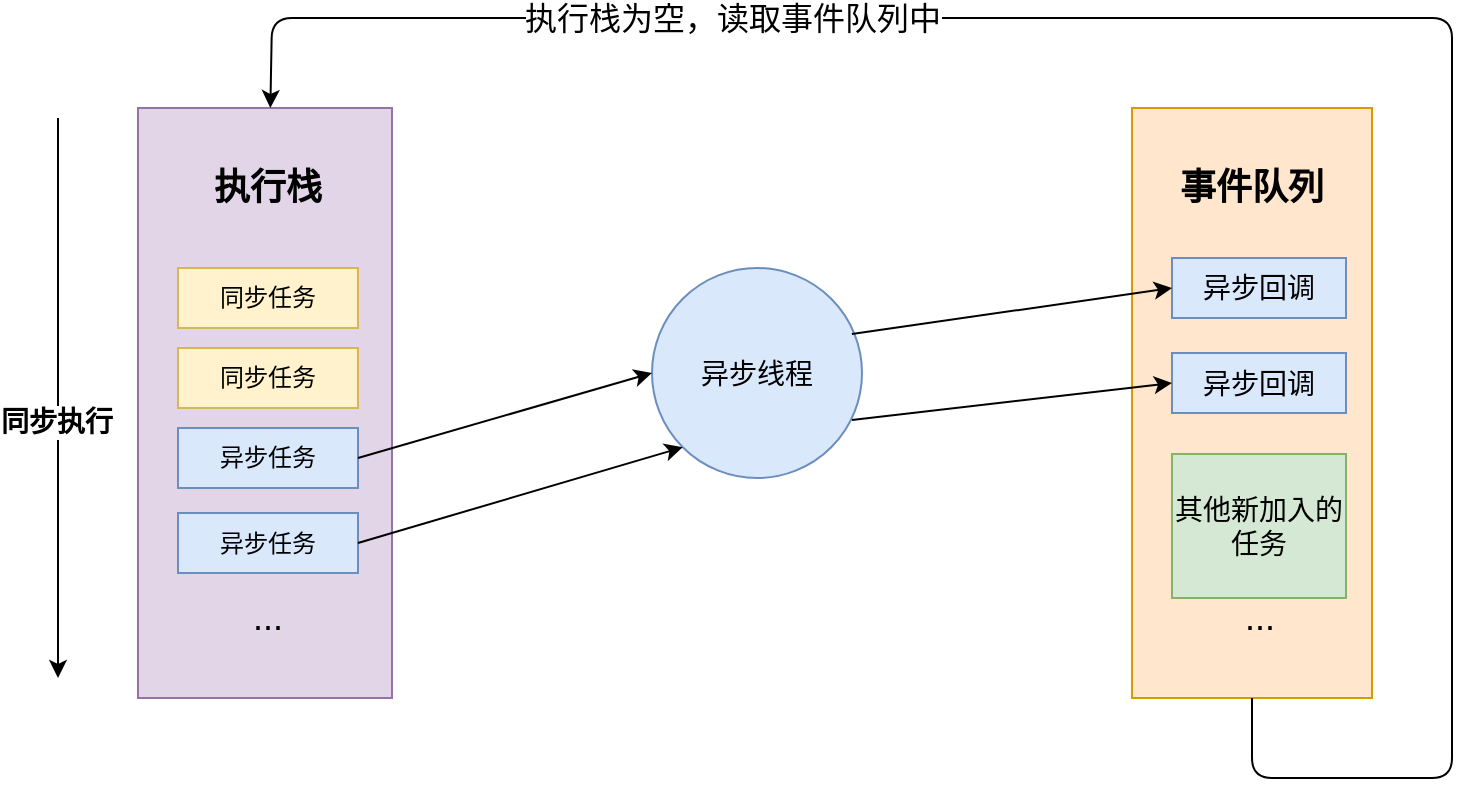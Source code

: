 <mxfile pages="1" version="11.2.1" type="device"><diagram id="DnlR_yob3x4fjvTZKB-g" name="第 1 页"><mxGraphModel dx="1352" dy="755" grid="1" gridSize="10" guides="1" tooltips="1" connect="1" arrows="1" fold="1" page="1" pageScale="1" pageWidth="827" pageHeight="1169" math="0" shadow="0"><root><mxCell id="0"/><mxCell id="1" parent="0"/><mxCell id="ZEd9XW1lwzDVHWGnnX-e-1" value="" style="rounded=0;whiteSpace=wrap;html=1;fillColor=#e1d5e7;strokeColor=#9673a6;" vertex="1" parent="1"><mxGeometry x="113" y="235" width="127" height="295" as="geometry"/></mxCell><mxCell id="ZEd9XW1lwzDVHWGnnX-e-3" value="同步任务" style="rounded=0;whiteSpace=wrap;html=1;fillColor=#fff2cc;strokeColor=#d6b656;" vertex="1" parent="1"><mxGeometry x="133" y="315" width="90" height="30" as="geometry"/></mxCell><mxCell id="ZEd9XW1lwzDVHWGnnX-e-5" value="" style="endArrow=classic;html=1;" edge="1" parent="1"><mxGeometry width="50" height="50" relative="1" as="geometry"><mxPoint x="73" y="240" as="sourcePoint"/><mxPoint x="73" y="520" as="targetPoint"/></mxGeometry></mxCell><mxCell id="ZEd9XW1lwzDVHWGnnX-e-6" value="同步执行" style="text;html=1;resizable=0;points=[];align=center;verticalAlign=middle;labelBackgroundColor=#ffffff;labelPosition=center;verticalLabelPosition=middle;fontStyle=1;fontSize=14;" vertex="1" connectable="0" parent="ZEd9XW1lwzDVHWGnnX-e-5"><mxGeometry x="0.086" y="-1" relative="1" as="geometry"><mxPoint as="offset"/></mxGeometry></mxCell><mxCell id="ZEd9XW1lwzDVHWGnnX-e-7" value="执行栈" style="text;html=1;strokeColor=none;fillColor=none;align=center;verticalAlign=middle;whiteSpace=wrap;rounded=0;fontSize=18;fontStyle=1" vertex="1" parent="1"><mxGeometry x="133" y="260" width="90" height="30" as="geometry"/></mxCell><mxCell id="ZEd9XW1lwzDVHWGnnX-e-8" value="异步线程" style="ellipse;whiteSpace=wrap;html=1;aspect=fixed;fontSize=14;fillColor=#dae8fc;strokeColor=#6c8ebf;" vertex="1" parent="1"><mxGeometry x="370" y="315" width="105" height="105" as="geometry"/></mxCell><mxCell id="ZEd9XW1lwzDVHWGnnX-e-9" value="..." style="text;html=1;strokeColor=none;fillColor=none;align=center;verticalAlign=middle;whiteSpace=wrap;rounded=0;fontSize=18;" vertex="1" parent="1"><mxGeometry x="158" y="480" width="40" height="20" as="geometry"/></mxCell><mxCell id="ZEd9XW1lwzDVHWGnnX-e-14" value="" style="rounded=0;whiteSpace=wrap;html=1;fontSize=14;fillColor=#ffe6cc;strokeColor=#d79b00;" vertex="1" parent="1"><mxGeometry x="610" y="235" width="120" height="295" as="geometry"/></mxCell><mxCell id="ZEd9XW1lwzDVHWGnnX-e-15" value="事件队列" style="text;html=1;strokeColor=none;fillColor=none;align=center;verticalAlign=middle;whiteSpace=wrap;rounded=0;fontSize=18;fontStyle=1" vertex="1" parent="1"><mxGeometry x="625" y="260" width="90" height="30" as="geometry"/></mxCell><mxCell id="ZEd9XW1lwzDVHWGnnX-e-16" value="异步回调" style="rounded=0;whiteSpace=wrap;html=1;fontSize=14;fillColor=#dae8fc;strokeColor=#6c8ebf;" vertex="1" parent="1"><mxGeometry x="630" y="310" width="87" height="30" as="geometry"/></mxCell><mxCell id="ZEd9XW1lwzDVHWGnnX-e-18" value="..." style="text;html=1;strokeColor=none;fillColor=none;align=center;verticalAlign=middle;whiteSpace=wrap;rounded=0;fontSize=18;" vertex="1" parent="1"><mxGeometry x="653.5" y="480" width="40" height="20" as="geometry"/></mxCell><mxCell id="ZEd9XW1lwzDVHWGnnX-e-27" value="同步任务" style="rounded=0;whiteSpace=wrap;html=1;fillColor=#fff2cc;strokeColor=#d6b656;" vertex="1" parent="1"><mxGeometry x="133" y="355" width="90" height="30" as="geometry"/></mxCell><mxCell id="ZEd9XW1lwzDVHWGnnX-e-28" value="异步任务" style="rounded=0;whiteSpace=wrap;html=1;fillColor=#dae8fc;strokeColor=#6c8ebf;" vertex="1" parent="1"><mxGeometry x="133" y="395" width="90" height="30" as="geometry"/></mxCell><mxCell id="ZEd9XW1lwzDVHWGnnX-e-29" value="异步任务" style="rounded=0;whiteSpace=wrap;html=1;fillColor=#dae8fc;strokeColor=#6c8ebf;" vertex="1" parent="1"><mxGeometry x="133" y="437.5" width="90" height="30" as="geometry"/></mxCell><mxCell id="ZEd9XW1lwzDVHWGnnX-e-30" value="异步回调" style="rounded=0;whiteSpace=wrap;html=1;fontSize=14;fillColor=#dae8fc;strokeColor=#6c8ebf;" vertex="1" parent="1"><mxGeometry x="630" y="357.5" width="87" height="30" as="geometry"/></mxCell><mxCell id="ZEd9XW1lwzDVHWGnnX-e-31" value="" style="endArrow=classic;html=1;fontSize=14;exitX=1;exitY=0.5;exitDx=0;exitDy=0;entryX=0;entryY=0.5;entryDx=0;entryDy=0;" edge="1" parent="1" source="ZEd9XW1lwzDVHWGnnX-e-28" target="ZEd9XW1lwzDVHWGnnX-e-8"><mxGeometry width="50" height="50" relative="1" as="geometry"><mxPoint x="50" y="730" as="sourcePoint"/><mxPoint x="100" y="680" as="targetPoint"/></mxGeometry></mxCell><mxCell id="ZEd9XW1lwzDVHWGnnX-e-32" value="" style="endArrow=classic;html=1;fontSize=14;exitX=1;exitY=0.5;exitDx=0;exitDy=0;entryX=0;entryY=1;entryDx=0;entryDy=0;" edge="1" parent="1" source="ZEd9XW1lwzDVHWGnnX-e-29" target="ZEd9XW1lwzDVHWGnnX-e-8"><mxGeometry width="50" height="50" relative="1" as="geometry"><mxPoint x="223" y="460" as="sourcePoint"/><mxPoint x="370" y="417.5" as="targetPoint"/></mxGeometry></mxCell><mxCell id="ZEd9XW1lwzDVHWGnnX-e-33" value="" style="endArrow=classic;html=1;fontSize=14;exitX=0.952;exitY=0.724;exitDx=0;exitDy=0;entryX=0;entryY=0.5;entryDx=0;entryDy=0;exitPerimeter=0;" edge="1" parent="1" source="ZEd9XW1lwzDVHWGnnX-e-8" target="ZEd9XW1lwzDVHWGnnX-e-30"><mxGeometry width="50" height="50" relative="1" as="geometry"><mxPoint x="50" y="730" as="sourcePoint"/><mxPoint x="100" y="680" as="targetPoint"/></mxGeometry></mxCell><mxCell id="ZEd9XW1lwzDVHWGnnX-e-34" value="" style="endArrow=classic;html=1;fontSize=14;exitX=0.952;exitY=0.314;exitDx=0;exitDy=0;exitPerimeter=0;entryX=0;entryY=0.5;entryDx=0;entryDy=0;" edge="1" parent="1" source="ZEd9XW1lwzDVHWGnnX-e-8" target="ZEd9XW1lwzDVHWGnnX-e-16"><mxGeometry width="50" height="50" relative="1" as="geometry"><mxPoint x="50" y="730" as="sourcePoint"/><mxPoint x="100" y="680" as="targetPoint"/></mxGeometry></mxCell><mxCell id="ZEd9XW1lwzDVHWGnnX-e-36" value="其他新加入的任务" style="rounded=0;whiteSpace=wrap;html=1;fontSize=14;fillColor=#d5e8d4;strokeColor=#82b366;" vertex="1" parent="1"><mxGeometry x="630" y="408" width="87" height="72" as="geometry"/></mxCell><mxCell id="ZEd9XW1lwzDVHWGnnX-e-37" value="" style="endArrow=classic;html=1;fontSize=14;exitX=0.5;exitY=1;exitDx=0;exitDy=0;" edge="1" parent="1" source="ZEd9XW1lwzDVHWGnnX-e-14" target="ZEd9XW1lwzDVHWGnnX-e-1"><mxGeometry width="50" height="50" relative="1" as="geometry"><mxPoint x="50" y="600" as="sourcePoint"/><mxPoint x="130" y="190" as="targetPoint"/><Array as="points"><mxPoint x="670" y="570"/><mxPoint x="770" y="570"/><mxPoint x="770" y="190"/><mxPoint x="180" y="190"/></Array></mxGeometry></mxCell><mxCell id="ZEd9XW1lwzDVHWGnnX-e-38" value="执行栈为空，读取事件队列中" style="text;html=1;resizable=0;points=[];align=center;verticalAlign=middle;labelBackgroundColor=#ffffff;fontSize=16;" vertex="1" connectable="0" parent="ZEd9XW1lwzDVHWGnnX-e-37"><mxGeometry x="0.524" relative="1" as="geometry"><mxPoint as="offset"/></mxGeometry></mxCell></root></mxGraphModel></diagram></mxfile>